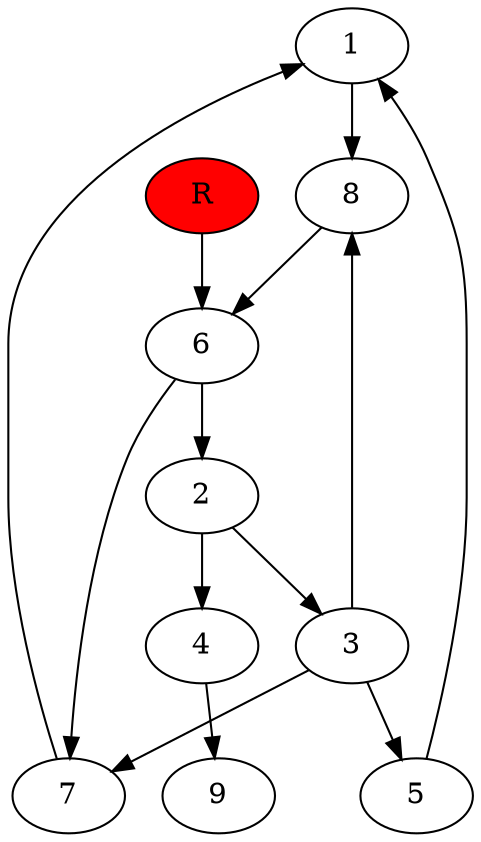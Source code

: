 digraph prb5401 {
	1
	2
	3
	4
	5
	6
	7
	8
	R [fillcolor="#ff0000" style=filled]
	1 -> 8
	2 -> 3
	2 -> 4
	3 -> 5
	3 -> 7
	3 -> 8
	4 -> 9
	5 -> 1
	6 -> 2
	6 -> 7
	7 -> 1
	8 -> 6
	R -> 6
}
